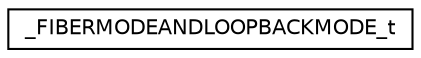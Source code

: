 digraph "Graphical Class Hierarchy"
{
  edge [fontname="Helvetica",fontsize="10",labelfontname="Helvetica",labelfontsize="10"];
  node [fontname="Helvetica",fontsize="10",shape=record];
  rankdir="LR";
  Node1 [label="_FIBERMODEANDLOOPBACKMODE_t",height=0.2,width=0.4,color="black", fillcolor="white", style="filled",URL="$union___f_i_b_e_r_m_o_d_e_a_n_d_l_o_o_p_b_a_c_k_m_o_d_e__t.html"];
}
